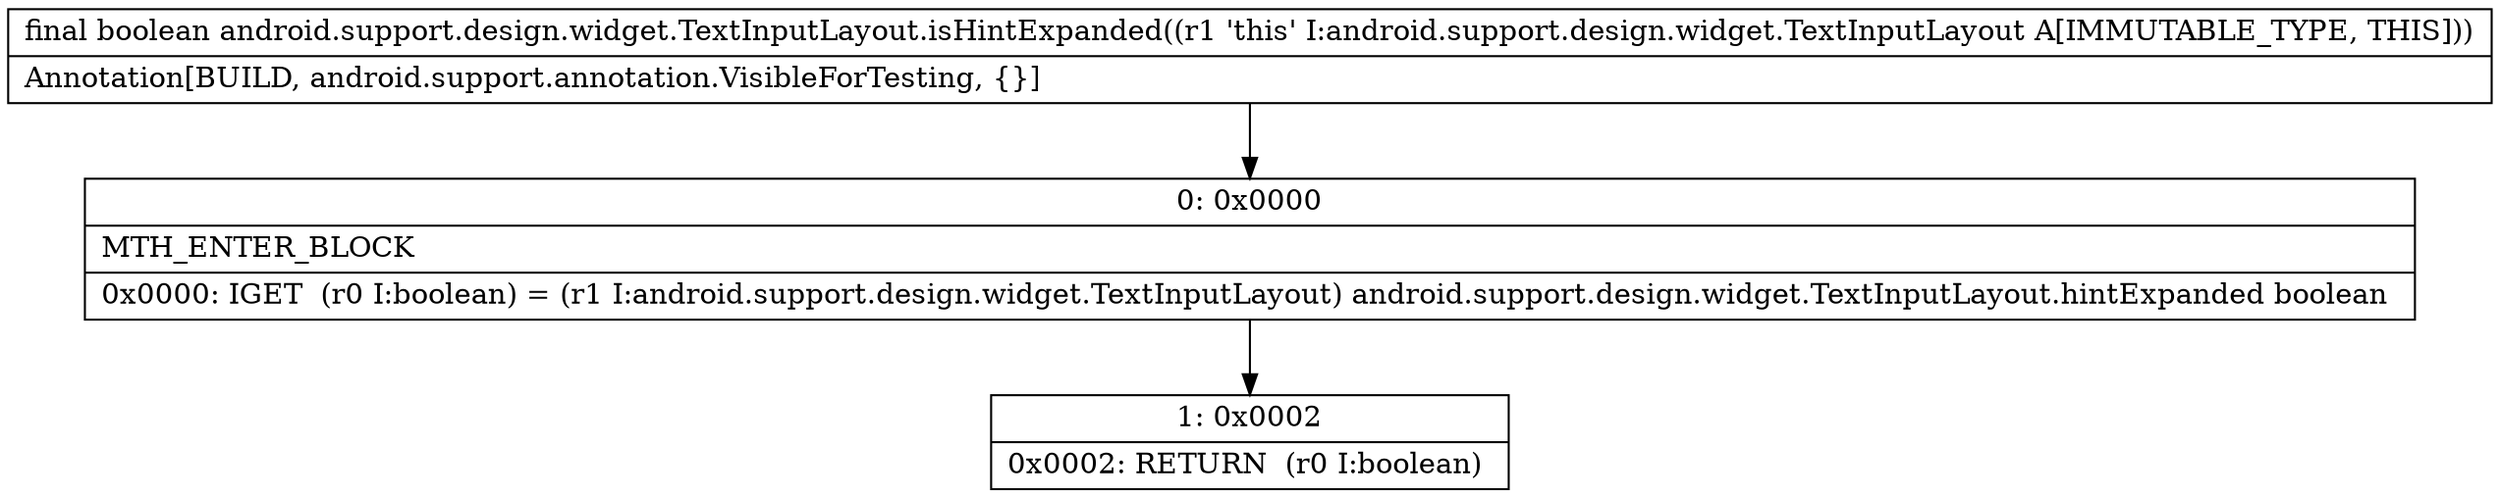 digraph "CFG forandroid.support.design.widget.TextInputLayout.isHintExpanded()Z" {
Node_0 [shape=record,label="{0\:\ 0x0000|MTH_ENTER_BLOCK\l|0x0000: IGET  (r0 I:boolean) = (r1 I:android.support.design.widget.TextInputLayout) android.support.design.widget.TextInputLayout.hintExpanded boolean \l}"];
Node_1 [shape=record,label="{1\:\ 0x0002|0x0002: RETURN  (r0 I:boolean) \l}"];
MethodNode[shape=record,label="{final boolean android.support.design.widget.TextInputLayout.isHintExpanded((r1 'this' I:android.support.design.widget.TextInputLayout A[IMMUTABLE_TYPE, THIS]))  | Annotation[BUILD, android.support.annotation.VisibleForTesting, \{\}]\l}"];
MethodNode -> Node_0;
Node_0 -> Node_1;
}

